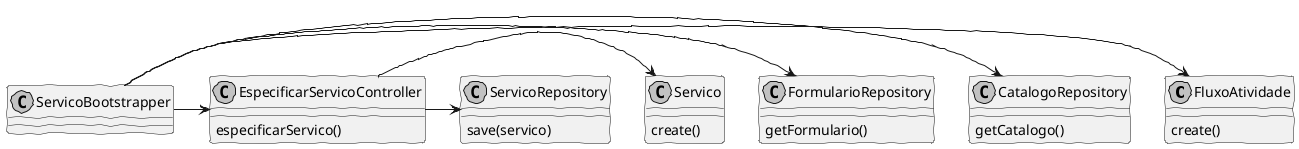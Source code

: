 @startuml

'http://plantuml.com/skinparam.html
skinparam handwritten true
skinparam monochrome true
skinparam packageStyle rect
skinparam defaultFontName FG Virgil
skinparam shadowing false

class FluxoAtividade
class CatalogoRepository
class FormularioRepository
class ServicoBootstrapper
class EspecificarServicoController
class ServicoRepository
class Servico

ServicoBootstrapper -> FluxoAtividade
ServicoBootstrapper -> CatalogoRepository
ServicoBootstrapper -> FormularioRepository
ServicoBootstrapper -> EspecificarServicoController

EspecificarServicoController -> Servico
EspecificarServicoController -> ServicoRepository

CatalogoRepository : getCatalogo()
FormularioRepository : getFormulario()
FluxoAtividade : create()
EspecificarServicoController : especificarServico()
Servico : create()
ServicoRepository : save(servico)

@enduml
